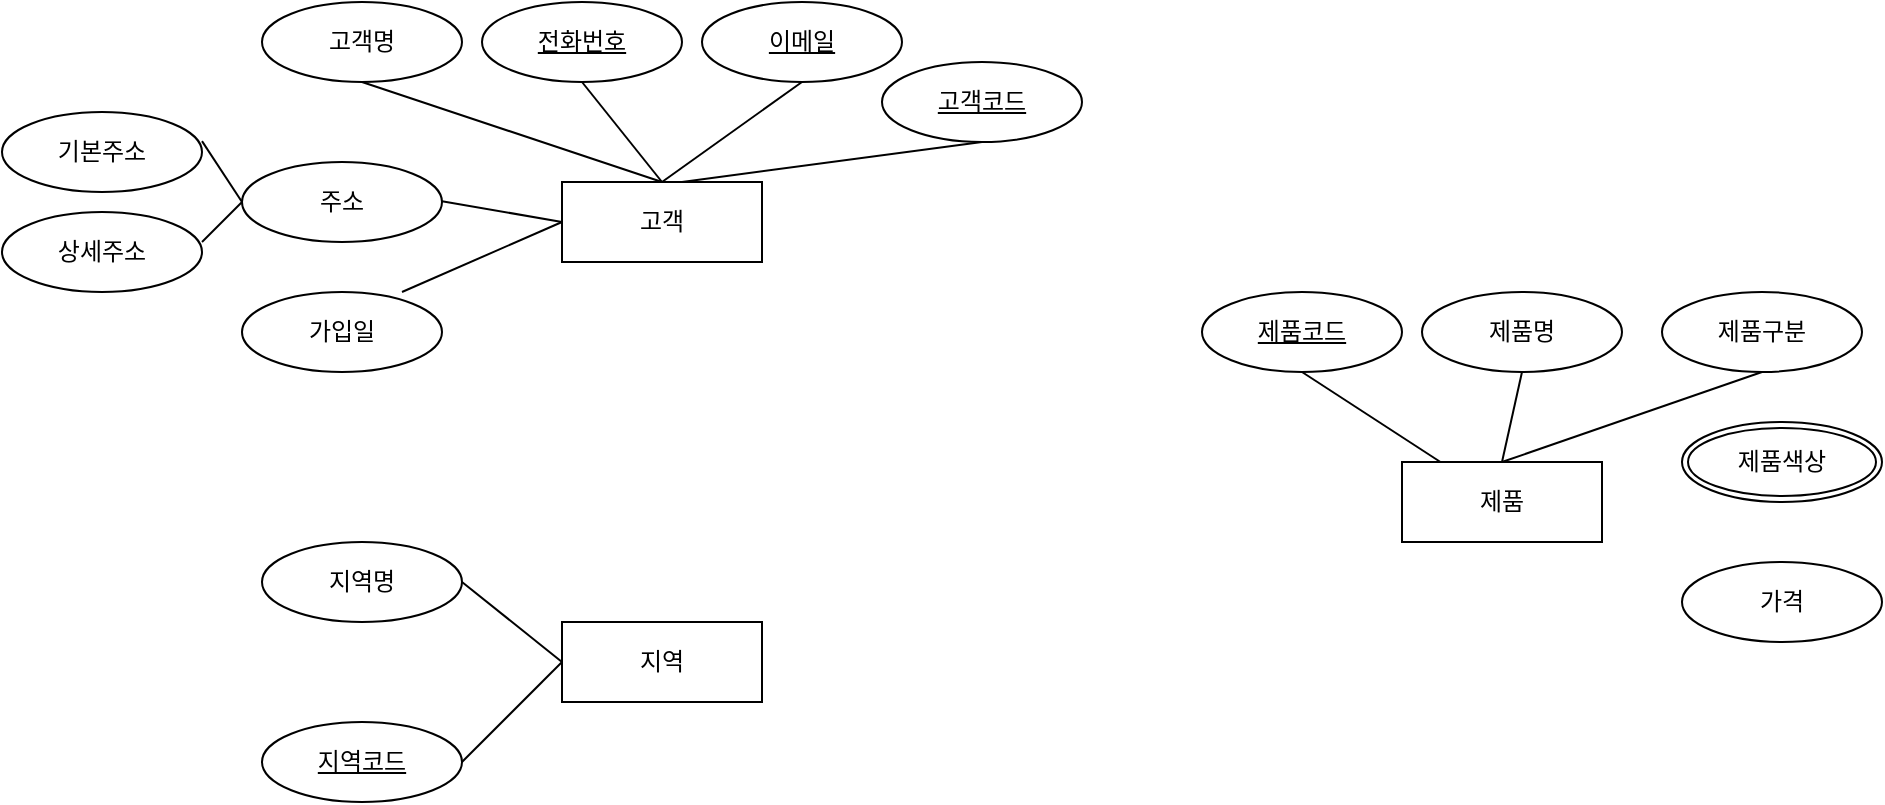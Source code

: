 <mxfile version="24.1.0" type="github">
  <diagram id="rYUmRsfDab1OtE7FsSyN" name="페이지-1">
    <mxGraphModel dx="2261" dy="746" grid="1" gridSize="10" guides="1" tooltips="1" connect="1" arrows="1" fold="1" page="1" pageScale="1" pageWidth="827" pageHeight="1169" math="0" shadow="0">
      <root>
        <mxCell id="0" />
        <mxCell id="1" parent="0" />
        <mxCell id="e20J8okDWMEt0JHJoBy0-1" value="고객" style="whiteSpace=wrap;html=1;align=center;" parent="1" vertex="1">
          <mxGeometry x="180" y="340" width="100" height="40" as="geometry" />
        </mxCell>
        <mxCell id="e20J8okDWMEt0JHJoBy0-2" value="고객명" style="ellipse;whiteSpace=wrap;html=1;align=center;" parent="1" vertex="1">
          <mxGeometry x="30" y="250" width="100" height="40" as="geometry" />
        </mxCell>
        <mxCell id="e20J8okDWMEt0JHJoBy0-5" value="" style="endArrow=none;html=1;rounded=0;exitX=0.5;exitY=0;exitDx=0;exitDy=0;entryX=0.5;entryY=1;entryDx=0;entryDy=0;" parent="1" source="e20J8okDWMEt0JHJoBy0-1" target="e20J8okDWMEt0JHJoBy0-2" edge="1">
          <mxGeometry relative="1" as="geometry">
            <mxPoint x="240" y="400" as="sourcePoint" />
            <mxPoint x="400" y="400" as="targetPoint" />
          </mxGeometry>
        </mxCell>
        <mxCell id="e20J8okDWMEt0JHJoBy0-6" value="전화번호" style="ellipse;whiteSpace=wrap;html=1;align=center;fontStyle=4;" parent="1" vertex="1">
          <mxGeometry x="140" y="250" width="100" height="40" as="geometry" />
        </mxCell>
        <mxCell id="e20J8okDWMEt0JHJoBy0-11" value="이메일" style="ellipse;whiteSpace=wrap;html=1;align=center;fontStyle=4;" parent="1" vertex="1">
          <mxGeometry x="250" y="250" width="100" height="40" as="geometry" />
        </mxCell>
        <mxCell id="e20J8okDWMEt0JHJoBy0-12" value="" style="endArrow=none;html=1;rounded=0;entryX=0.5;entryY=1;entryDx=0;entryDy=0;" parent="1" target="e20J8okDWMEt0JHJoBy0-11" edge="1">
          <mxGeometry relative="1" as="geometry">
            <mxPoint x="230" y="340" as="sourcePoint" />
            <mxPoint x="390" y="340" as="targetPoint" />
          </mxGeometry>
        </mxCell>
        <mxCell id="e20J8okDWMEt0JHJoBy0-13" value="고객코드" style="ellipse;whiteSpace=wrap;html=1;align=center;fontStyle=4;" parent="1" vertex="1">
          <mxGeometry x="340" y="280" width="100" height="40" as="geometry" />
        </mxCell>
        <mxCell id="e20J8okDWMEt0JHJoBy0-15" value="" style="endArrow=none;html=1;rounded=0;entryX=0.5;entryY=1;entryDx=0;entryDy=0;" parent="1" target="e20J8okDWMEt0JHJoBy0-6" edge="1">
          <mxGeometry relative="1" as="geometry">
            <mxPoint x="230" y="340" as="sourcePoint" />
            <mxPoint x="390" y="340" as="targetPoint" />
          </mxGeometry>
        </mxCell>
        <mxCell id="e20J8okDWMEt0JHJoBy0-16" value="" style="endArrow=none;html=1;rounded=0;entryX=0.5;entryY=1;entryDx=0;entryDy=0;" parent="1" target="e20J8okDWMEt0JHJoBy0-13" edge="1">
          <mxGeometry relative="1" as="geometry">
            <mxPoint x="240" y="340" as="sourcePoint" />
            <mxPoint x="400" y="340" as="targetPoint" />
          </mxGeometry>
        </mxCell>
        <mxCell id="e20J8okDWMEt0JHJoBy0-17" value="주소" style="ellipse;whiteSpace=wrap;html=1;align=center;" parent="1" vertex="1">
          <mxGeometry x="20" y="330" width="100" height="40" as="geometry" />
        </mxCell>
        <mxCell id="e20J8okDWMEt0JHJoBy0-18" value="" style="endArrow=none;html=1;rounded=0;entryX=0;entryY=0.5;entryDx=0;entryDy=0;" parent="1" target="e20J8okDWMEt0JHJoBy0-1" edge="1">
          <mxGeometry relative="1" as="geometry">
            <mxPoint x="120" y="349.58" as="sourcePoint" />
            <mxPoint x="280" y="349.58" as="targetPoint" />
          </mxGeometry>
        </mxCell>
        <mxCell id="e20J8okDWMEt0JHJoBy0-19" value="기본주소" style="ellipse;whiteSpace=wrap;html=1;align=center;" parent="1" vertex="1">
          <mxGeometry x="-100" y="305" width="100" height="40" as="geometry" />
        </mxCell>
        <mxCell id="e20J8okDWMEt0JHJoBy0-20" value="상세주소" style="ellipse;whiteSpace=wrap;html=1;align=center;" parent="1" vertex="1">
          <mxGeometry x="-100" y="355" width="100" height="40" as="geometry" />
        </mxCell>
        <mxCell id="e20J8okDWMEt0JHJoBy0-21" value="" style="endArrow=none;html=1;rounded=0;entryX=0;entryY=0.5;entryDx=0;entryDy=0;" parent="1" target="e20J8okDWMEt0JHJoBy0-17" edge="1">
          <mxGeometry relative="1" as="geometry">
            <mxPoint y="319.58" as="sourcePoint" />
            <mxPoint x="160" y="319.58" as="targetPoint" />
          </mxGeometry>
        </mxCell>
        <mxCell id="e20J8okDWMEt0JHJoBy0-23" value="" style="endArrow=none;html=1;rounded=0;entryX=0;entryY=0.5;entryDx=0;entryDy=0;" parent="1" target="e20J8okDWMEt0JHJoBy0-17" edge="1">
          <mxGeometry relative="1" as="geometry">
            <mxPoint y="370" as="sourcePoint" />
            <mxPoint x="160" y="370" as="targetPoint" />
          </mxGeometry>
        </mxCell>
        <mxCell id="e20J8okDWMEt0JHJoBy0-24" value="가입일" style="ellipse;whiteSpace=wrap;html=1;align=center;" parent="1" vertex="1">
          <mxGeometry x="20" y="395" width="100" height="40" as="geometry" />
        </mxCell>
        <mxCell id="e20J8okDWMEt0JHJoBy0-25" value="" style="endArrow=none;html=1;rounded=0;entryX=0;entryY=0.5;entryDx=0;entryDy=0;" parent="1" target="e20J8okDWMEt0JHJoBy0-1" edge="1">
          <mxGeometry relative="1" as="geometry">
            <mxPoint x="100" y="395" as="sourcePoint" />
            <mxPoint x="260" y="395" as="targetPoint" />
          </mxGeometry>
        </mxCell>
        <mxCell id="T64LvwtCMD2U7zpTLb67-1" value="지역" style="whiteSpace=wrap;html=1;align=center;" vertex="1" parent="1">
          <mxGeometry x="180" y="560" width="100" height="40" as="geometry" />
        </mxCell>
        <mxCell id="T64LvwtCMD2U7zpTLb67-2" value="지역명" style="ellipse;whiteSpace=wrap;html=1;align=center;" vertex="1" parent="1">
          <mxGeometry x="30" y="520" width="100" height="40" as="geometry" />
        </mxCell>
        <mxCell id="T64LvwtCMD2U7zpTLb67-5" value="" style="endArrow=none;html=1;rounded=0;entryX=0;entryY=0.5;entryDx=0;entryDy=0;exitX=1;exitY=0.5;exitDx=0;exitDy=0;" edge="1" parent="1" source="T64LvwtCMD2U7zpTLb67-2" target="T64LvwtCMD2U7zpTLb67-1">
          <mxGeometry relative="1" as="geometry">
            <mxPoint x="130" y="585" as="sourcePoint" />
            <mxPoint x="210" y="550" as="targetPoint" />
          </mxGeometry>
        </mxCell>
        <mxCell id="T64LvwtCMD2U7zpTLb67-7" value="" style="endArrow=none;html=1;rounded=0;entryX=0;entryY=0.5;entryDx=0;entryDy=0;exitX=1;exitY=0.5;exitDx=0;exitDy=0;" edge="1" parent="1" source="T64LvwtCMD2U7zpTLb67-13" target="T64LvwtCMD2U7zpTLb67-1">
          <mxGeometry relative="1" as="geometry">
            <mxPoint x="130" y="624.5" as="sourcePoint" />
            <mxPoint x="290" y="624.5" as="targetPoint" />
          </mxGeometry>
        </mxCell>
        <mxCell id="T64LvwtCMD2U7zpTLb67-8" value="제품" style="whiteSpace=wrap;html=1;align=center;" vertex="1" parent="1">
          <mxGeometry x="600" y="480" width="100" height="40" as="geometry" />
        </mxCell>
        <mxCell id="T64LvwtCMD2U7zpTLb67-9" value="제품명" style="ellipse;whiteSpace=wrap;html=1;align=center;" vertex="1" parent="1">
          <mxGeometry x="610" y="395" width="100" height="40" as="geometry" />
        </mxCell>
        <mxCell id="T64LvwtCMD2U7zpTLb67-13" value="지역코드" style="ellipse;whiteSpace=wrap;html=1;align=center;fontStyle=4;" vertex="1" parent="1">
          <mxGeometry x="30" y="610" width="100" height="40" as="geometry" />
        </mxCell>
        <mxCell id="T64LvwtCMD2U7zpTLb67-14" value="제품코드" style="ellipse;whiteSpace=wrap;html=1;align=center;fontStyle=4;" vertex="1" parent="1">
          <mxGeometry x="500" y="395" width="100" height="40" as="geometry" />
        </mxCell>
        <mxCell id="T64LvwtCMD2U7zpTLb67-16" value="" style="endArrow=none;html=1;rounded=0;exitX=0.5;exitY=1;exitDx=0;exitDy=0;" edge="1" parent="1" source="T64LvwtCMD2U7zpTLb67-14" target="T64LvwtCMD2U7zpTLb67-8">
          <mxGeometry relative="1" as="geometry">
            <mxPoint x="490" y="480" as="sourcePoint" />
            <mxPoint x="650" y="480" as="targetPoint" />
          </mxGeometry>
        </mxCell>
        <mxCell id="T64LvwtCMD2U7zpTLb67-17" value="" style="endArrow=none;html=1;rounded=0;entryX=0.5;entryY=1;entryDx=0;entryDy=0;" edge="1" parent="1" source="T64LvwtCMD2U7zpTLb67-8" target="T64LvwtCMD2U7zpTLb67-9">
          <mxGeometry relative="1" as="geometry">
            <mxPoint x="650" y="480" as="sourcePoint" />
            <mxPoint x="800" y="480" as="targetPoint" />
            <Array as="points">
              <mxPoint x="650" y="480" />
            </Array>
          </mxGeometry>
        </mxCell>
        <mxCell id="T64LvwtCMD2U7zpTLb67-18" value="제품구분" style="ellipse;whiteSpace=wrap;html=1;align=center;" vertex="1" parent="1">
          <mxGeometry x="730" y="395" width="100" height="40" as="geometry" />
        </mxCell>
        <mxCell id="T64LvwtCMD2U7zpTLb67-19" value="" style="endArrow=none;html=1;rounded=0;entryX=0.5;entryY=1;entryDx=0;entryDy=0;" edge="1" parent="1" target="T64LvwtCMD2U7zpTLb67-18">
          <mxGeometry relative="1" as="geometry">
            <mxPoint x="650" y="480" as="sourcePoint" />
            <mxPoint x="820" y="480" as="targetPoint" />
          </mxGeometry>
        </mxCell>
        <mxCell id="T64LvwtCMD2U7zpTLb67-20" value="가격" style="ellipse;whiteSpace=wrap;html=1;align=center;" vertex="1" parent="1">
          <mxGeometry x="740" y="530" width="100" height="40" as="geometry" />
        </mxCell>
        <mxCell id="T64LvwtCMD2U7zpTLb67-21" value="제품색상" style="ellipse;shape=doubleEllipse;margin=3;whiteSpace=wrap;html=1;align=center;" vertex="1" parent="1">
          <mxGeometry x="740" y="460" width="100" height="40" as="geometry" />
        </mxCell>
      </root>
    </mxGraphModel>
  </diagram>
</mxfile>
